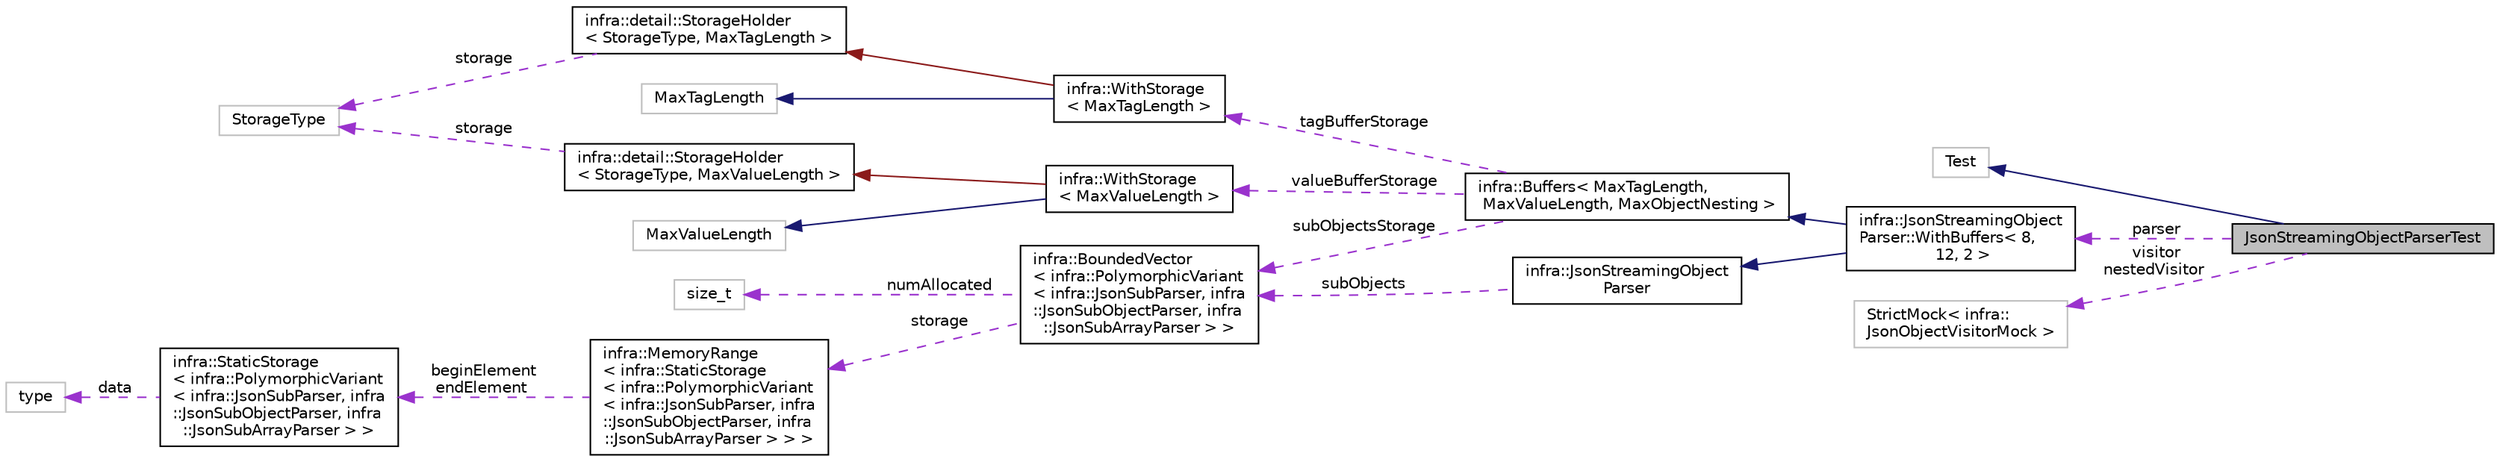 digraph "JsonStreamingObjectParserTest"
{
 // INTERACTIVE_SVG=YES
  edge [fontname="Helvetica",fontsize="10",labelfontname="Helvetica",labelfontsize="10"];
  node [fontname="Helvetica",fontsize="10",shape=record];
  rankdir="LR";
  Node2 [label="JsonStreamingObjectParserTest",height=0.2,width=0.4,color="black", fillcolor="grey75", style="filled", fontcolor="black"];
  Node3 -> Node2 [dir="back",color="midnightblue",fontsize="10",style="solid",fontname="Helvetica"];
  Node3 [label="Test",height=0.2,width=0.4,color="grey75", fillcolor="white", style="filled"];
  Node4 -> Node2 [dir="back",color="darkorchid3",fontsize="10",style="dashed",label=" parser" ,fontname="Helvetica"];
  Node4 [label="infra::JsonStreamingObject\lParser::WithBuffers\< 8,\l 12, 2 \>",height=0.2,width=0.4,color="black", fillcolor="white", style="filled",URL="$d9/de6/structinfra_1_1_json_streaming_object_parser_1_1_with_buffers.html"];
  Node5 -> Node4 [dir="back",color="midnightblue",fontsize="10",style="solid",fontname="Helvetica"];
  Node5 [label="infra::Buffers\< MaxTagLength,\l MaxValueLength, MaxObjectNesting \>",height=0.2,width=0.4,color="black", fillcolor="white", style="filled",URL="$dd/def/structinfra_1_1_buffers.html"];
  Node6 -> Node5 [dir="back",color="darkorchid3",fontsize="10",style="dashed",label=" valueBufferStorage" ,fontname="Helvetica"];
  Node6 [label="infra::WithStorage\l\< MaxValueLength \>",height=0.2,width=0.4,color="black", fillcolor="white", style="filled",URL="$d2/d40/classinfra_1_1_with_storage.html"];
  Node7 -> Node6 [dir="back",color="firebrick4",fontsize="10",style="solid",fontname="Helvetica"];
  Node7 [label="infra::detail::StorageHolder\l\< StorageType, MaxValueLength \>",height=0.2,width=0.4,color="black", fillcolor="white", style="filled",URL="$d9/d00/classinfra_1_1detail_1_1_storage_holder.html"];
  Node8 -> Node7 [dir="back",color="darkorchid3",fontsize="10",style="dashed",label=" storage" ,fontname="Helvetica"];
  Node8 [label="StorageType",height=0.2,width=0.4,color="grey75", fillcolor="white", style="filled"];
  Node9 -> Node6 [dir="back",color="midnightblue",fontsize="10",style="solid",fontname="Helvetica"];
  Node9 [label="MaxValueLength",height=0.2,width=0.4,color="grey75", fillcolor="white", style="filled"];
  Node10 -> Node5 [dir="back",color="darkorchid3",fontsize="10",style="dashed",label=" subObjectsStorage" ,fontname="Helvetica"];
  Node10 [label="infra::BoundedVector\l\< infra::PolymorphicVariant\l\< infra::JsonSubParser, infra\l::JsonSubObjectParser, infra\l::JsonSubArrayParser \> \>",height=0.2,width=0.4,color="black", fillcolor="white", style="filled",URL="$dc/de7/classinfra_1_1_bounded_vector.html"];
  Node11 -> Node10 [dir="back",color="darkorchid3",fontsize="10",style="dashed",label=" storage" ,fontname="Helvetica"];
  Node11 [label="infra::MemoryRange\l\< infra::StaticStorage\l\< infra::PolymorphicVariant\l\< infra::JsonSubParser, infra\l::JsonSubObjectParser, infra\l::JsonSubArrayParser \> \> \>",height=0.2,width=0.4,color="black", fillcolor="white", style="filled",URL="$d0/d6d/classinfra_1_1_memory_range.html"];
  Node12 -> Node11 [dir="back",color="darkorchid3",fontsize="10",style="dashed",label=" beginElement\nendElement" ,fontname="Helvetica"];
  Node12 [label="infra::StaticStorage\l\< infra::PolymorphicVariant\l\< infra::JsonSubParser, infra\l::JsonSubObjectParser, infra\l::JsonSubArrayParser \> \>",height=0.2,width=0.4,color="black", fillcolor="white", style="filled",URL="$d0/d8c/classinfra_1_1_static_storage.html"];
  Node13 -> Node12 [dir="back",color="darkorchid3",fontsize="10",style="dashed",label=" data" ,fontname="Helvetica"];
  Node13 [label="type",height=0.2,width=0.4,color="grey75", fillcolor="white", style="filled"];
  Node14 -> Node10 [dir="back",color="darkorchid3",fontsize="10",style="dashed",label=" numAllocated" ,fontname="Helvetica"];
  Node14 [label="size_t",height=0.2,width=0.4,color="grey75", fillcolor="white", style="filled"];
  Node15 -> Node5 [dir="back",color="darkorchid3",fontsize="10",style="dashed",label=" tagBufferStorage" ,fontname="Helvetica"];
  Node15 [label="infra::WithStorage\l\< MaxTagLength \>",height=0.2,width=0.4,color="black", fillcolor="white", style="filled",URL="$d2/d40/classinfra_1_1_with_storage.html"];
  Node16 -> Node15 [dir="back",color="firebrick4",fontsize="10",style="solid",fontname="Helvetica"];
  Node16 [label="infra::detail::StorageHolder\l\< StorageType, MaxTagLength \>",height=0.2,width=0.4,color="black", fillcolor="white", style="filled",URL="$d9/d00/classinfra_1_1detail_1_1_storage_holder.html"];
  Node8 -> Node16 [dir="back",color="darkorchid3",fontsize="10",style="dashed",label=" storage" ,fontname="Helvetica"];
  Node17 -> Node15 [dir="back",color="midnightblue",fontsize="10",style="solid",fontname="Helvetica"];
  Node17 [label="MaxTagLength",height=0.2,width=0.4,color="grey75", fillcolor="white", style="filled"];
  Node18 -> Node4 [dir="back",color="midnightblue",fontsize="10",style="solid",fontname="Helvetica"];
  Node18 [label="infra::JsonStreamingObject\lParser",height=0.2,width=0.4,color="black", fillcolor="white", style="filled",URL="$d3/d88/classinfra_1_1_json_streaming_object_parser.html"];
  Node10 -> Node18 [dir="back",color="darkorchid3",fontsize="10",style="dashed",label=" subObjects" ,fontname="Helvetica"];
  Node19 -> Node2 [dir="back",color="darkorchid3",fontsize="10",style="dashed",label=" visitor\nnestedVisitor" ,fontname="Helvetica"];
  Node19 [label="StrictMock\< infra::\lJsonObjectVisitorMock \>",height=0.2,width=0.4,color="grey75", fillcolor="white", style="filled"];
}
